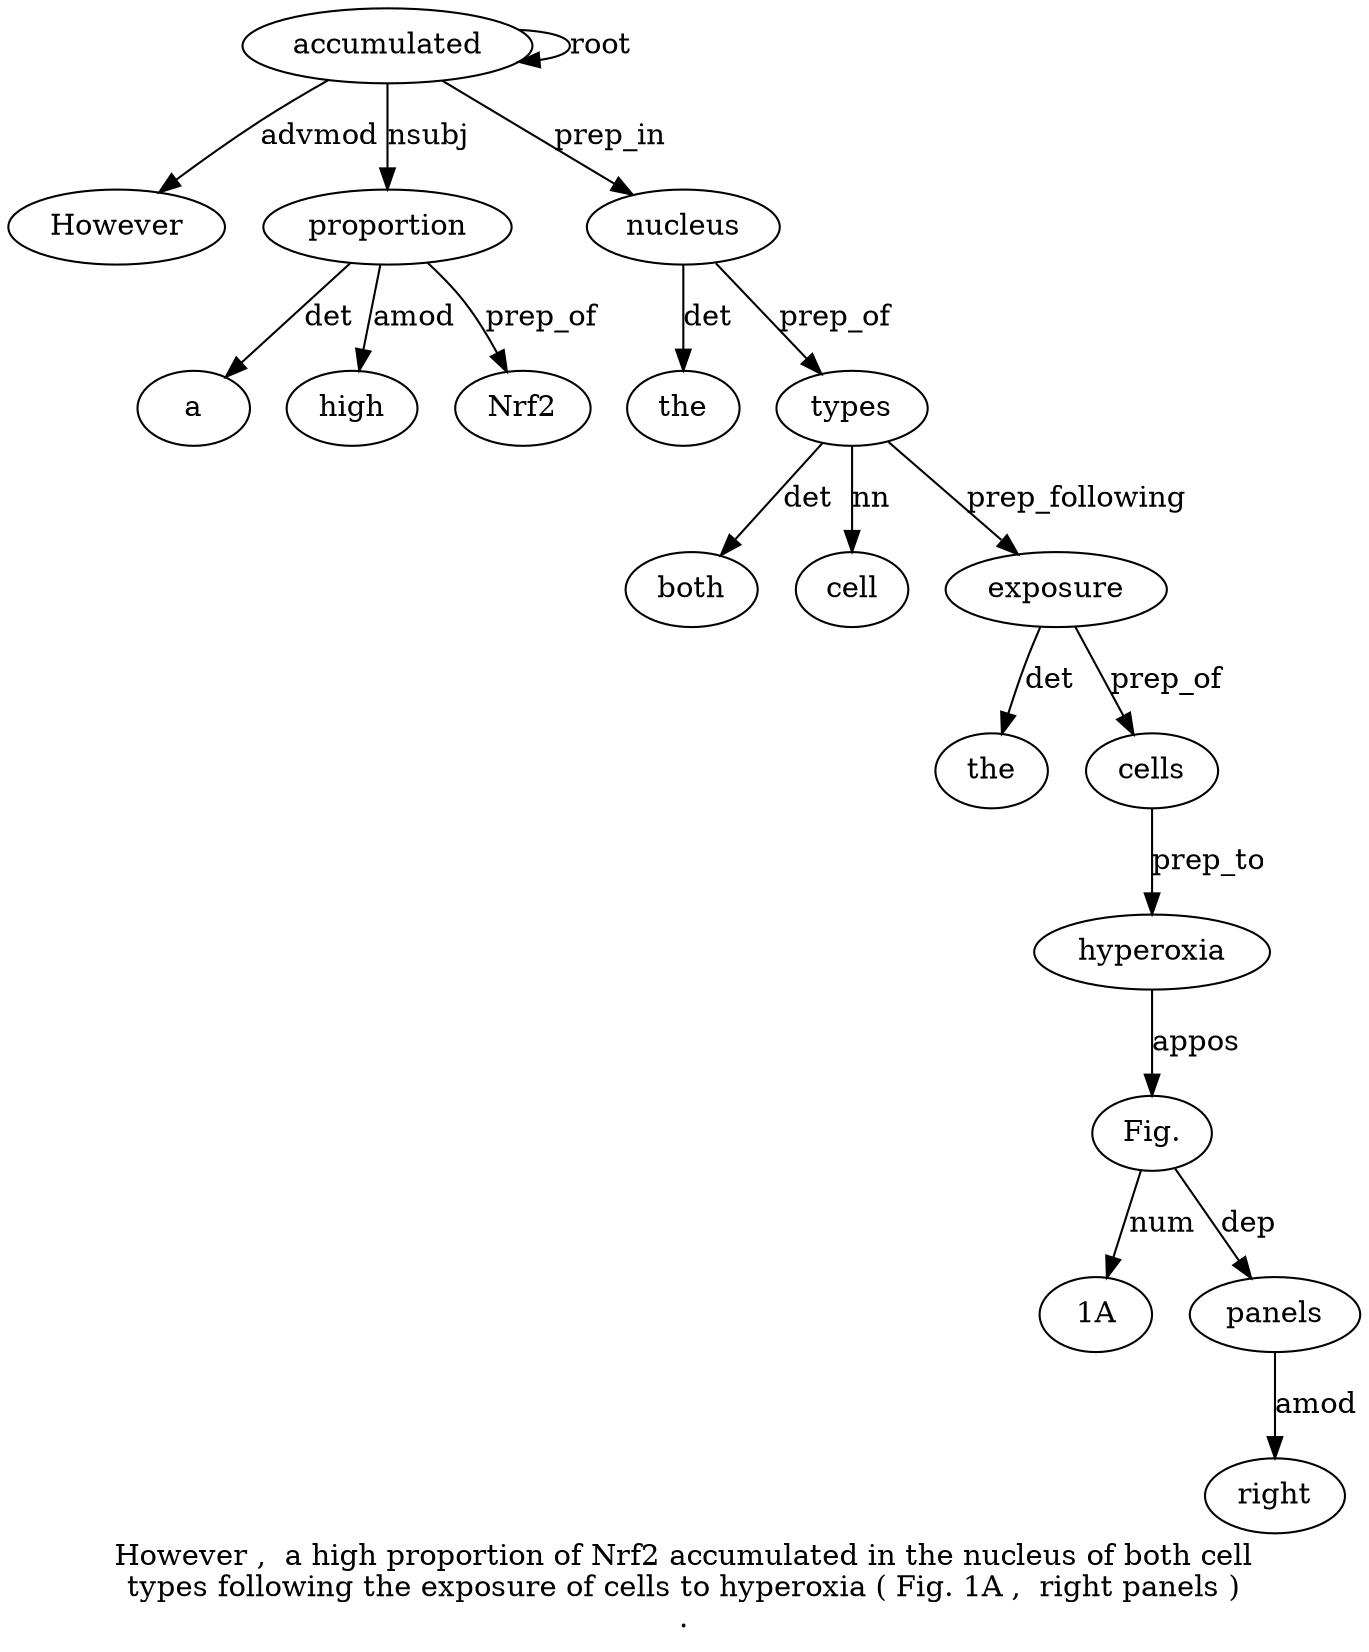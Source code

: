 digraph "However ,  a high proportion of Nrf2 accumulated in the nucleus of both cell types following the exposure of cells to hyperoxia ( Fig. 1A ,  right panels ) ." {
label="However ,  a high proportion of Nrf2 accumulated in the nucleus of both cell
types following the exposure of cells to hyperoxia ( Fig. 1A ,  right panels )
.";
accumulated8 [style=filled, fillcolor=white, label=accumulated];
However1 [style=filled, fillcolor=white, label=However];
accumulated8 -> However1  [label=advmod];
proportion5 [style=filled, fillcolor=white, label=proportion];
a3 [style=filled, fillcolor=white, label=a];
proportion5 -> a3  [label=det];
high4 [style=filled, fillcolor=white, label=high];
proportion5 -> high4  [label=amod];
accumulated8 -> proportion5  [label=nsubj];
Nrf27 [style=filled, fillcolor=white, label=Nrf2];
proportion5 -> Nrf27  [label=prep_of];
accumulated8 -> accumulated8  [label=root];
nucleus11 [style=filled, fillcolor=white, label=nucleus];
the10 [style=filled, fillcolor=white, label=the];
nucleus11 -> the10  [label=det];
accumulated8 -> nucleus11  [label=prep_in];
types15 [style=filled, fillcolor=white, label=types];
both13 [style=filled, fillcolor=white, label=both];
types15 -> both13  [label=det];
cell14 [style=filled, fillcolor=white, label=cell];
types15 -> cell14  [label=nn];
nucleus11 -> types15  [label=prep_of];
exposure18 [style=filled, fillcolor=white, label=exposure];
the17 [style=filled, fillcolor=white, label=the];
exposure18 -> the17  [label=det];
types15 -> exposure18  [label=prep_following];
cells20 [style=filled, fillcolor=white, label=cells];
exposure18 -> cells20  [label=prep_of];
hyperoxia22 [style=filled, fillcolor=white, label=hyperoxia];
cells20 -> hyperoxia22  [label=prep_to];
"Fig.24" [style=filled, fillcolor=white, label="Fig."];
hyperoxia22 -> "Fig.24"  [label=appos];
"1A25" [style=filled, fillcolor=white, label="1A"];
"Fig.24" -> "1A25"  [label=num];
panels28 [style=filled, fillcolor=white, label=panels];
right27 [style=filled, fillcolor=white, label=right];
panels28 -> right27  [label=amod];
"Fig.24" -> panels28  [label=dep];
}
